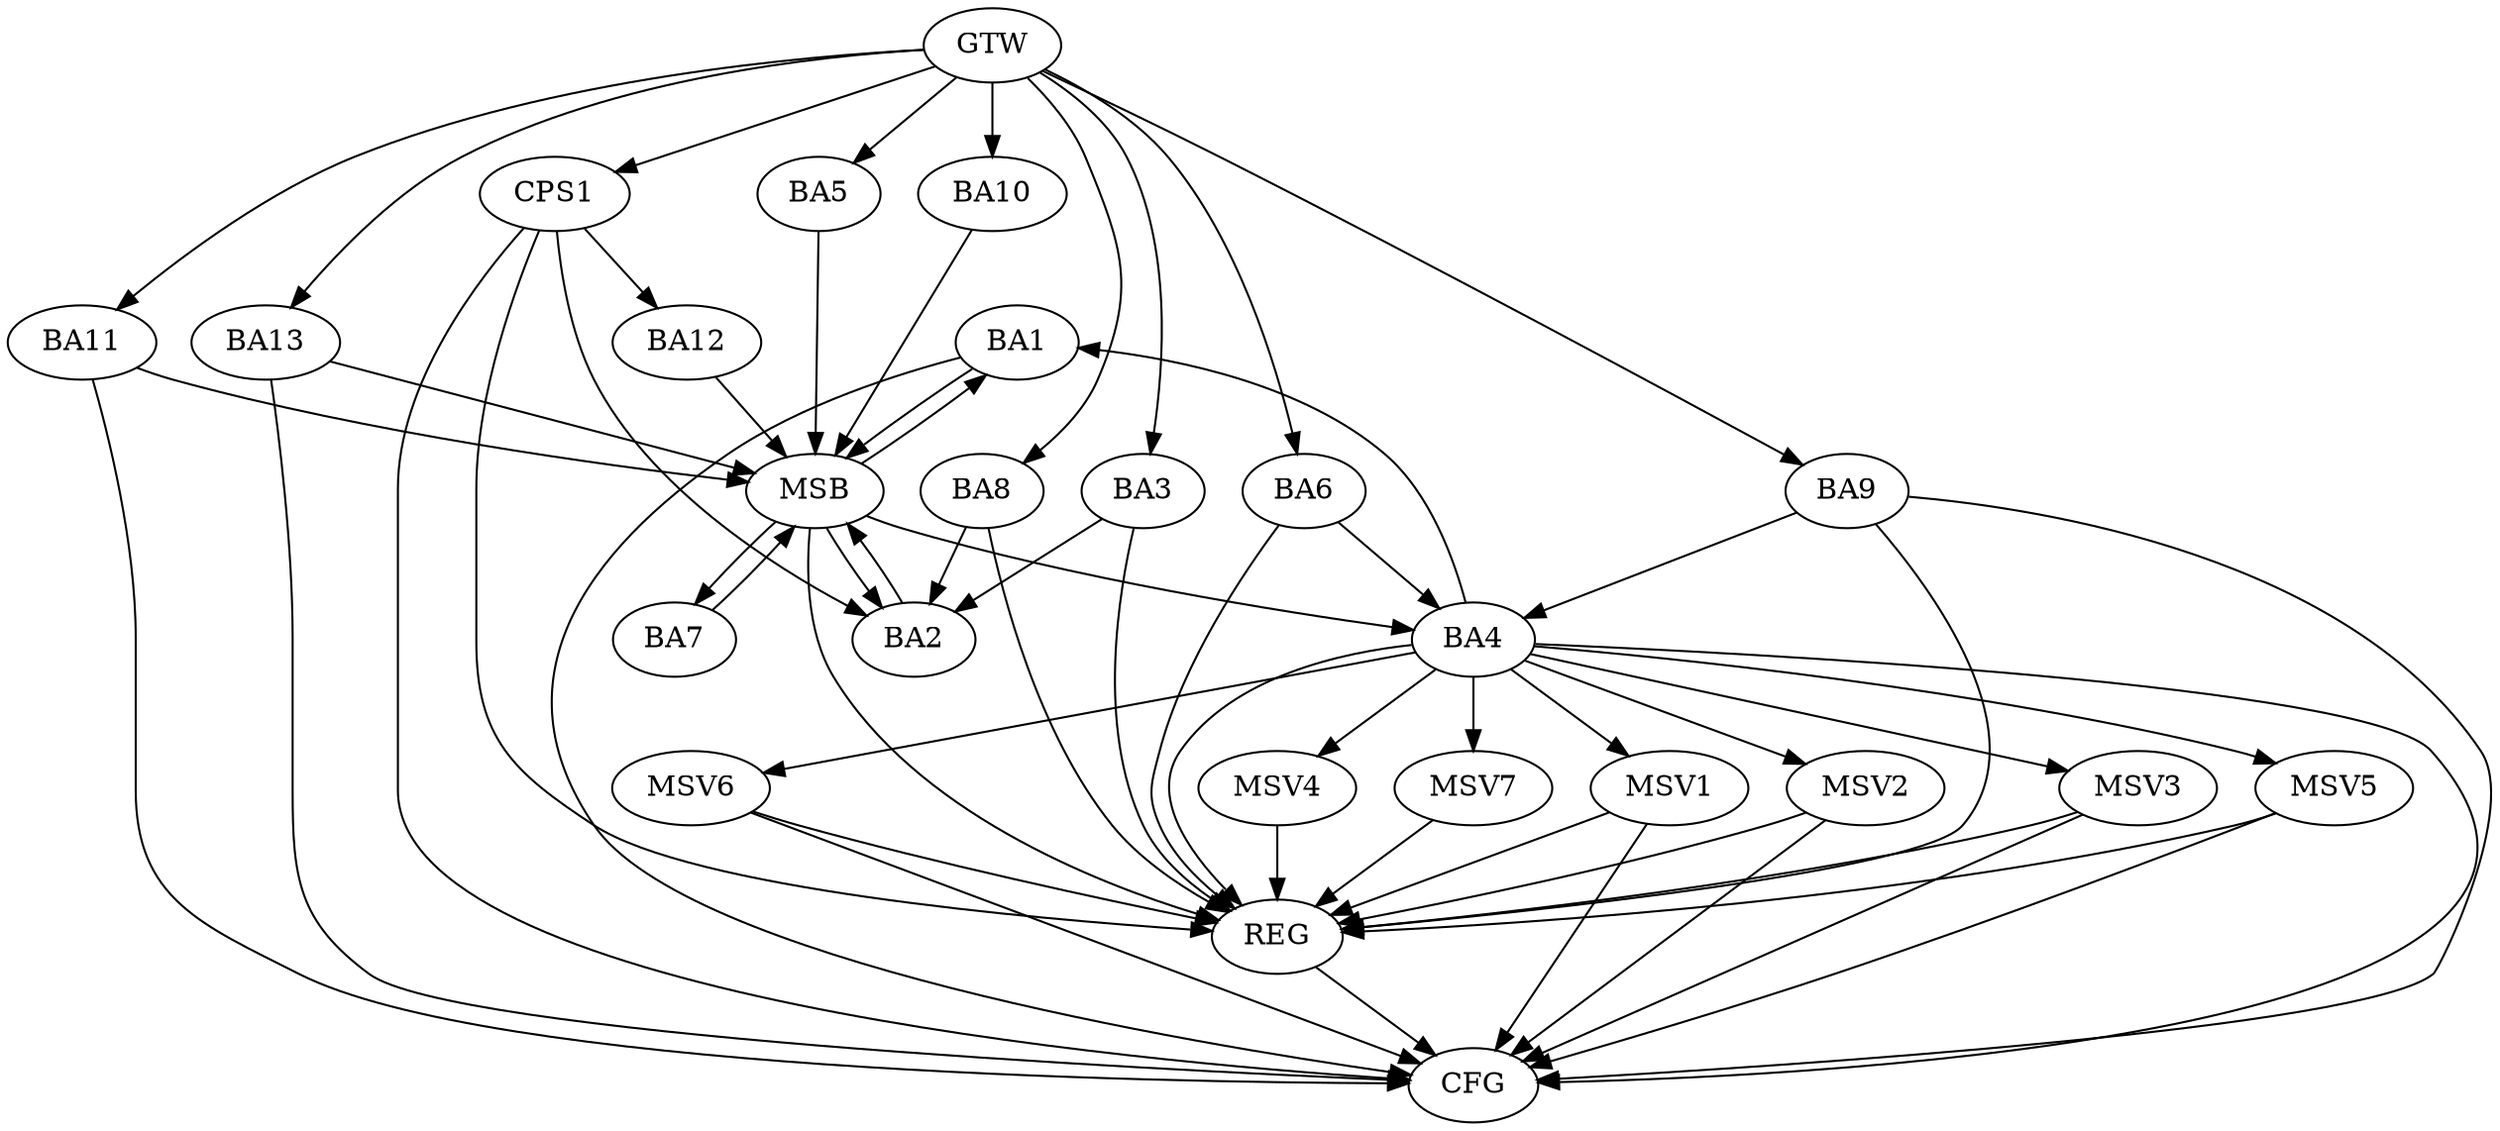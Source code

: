 strict digraph G {
  BA1 [ label="BA1" ];
  BA2 [ label="BA2" ];
  BA3 [ label="BA3" ];
  BA4 [ label="BA4" ];
  BA5 [ label="BA5" ];
  BA6 [ label="BA6" ];
  BA7 [ label="BA7" ];
  BA8 [ label="BA8" ];
  BA9 [ label="BA9" ];
  BA10 [ label="BA10" ];
  BA11 [ label="BA11" ];
  BA12 [ label="BA12" ];
  BA13 [ label="BA13" ];
  CPS1 [ label="CPS1" ];
  GTW [ label="GTW" ];
  REG [ label="REG" ];
  MSB [ label="MSB" ];
  CFG [ label="CFG" ];
  MSV1 [ label="MSV1" ];
  MSV2 [ label="MSV2" ];
  MSV3 [ label="MSV3" ];
  MSV4 [ label="MSV4" ];
  MSV5 [ label="MSV5" ];
  MSV6 [ label="MSV6" ];
  MSV7 [ label="MSV7" ];
  BA3 -> BA2;
  BA4 -> BA1;
  BA6 -> BA4;
  BA8 -> BA2;
  BA9 -> BA4;
  CPS1 -> BA2;
  CPS1 -> BA12;
  GTW -> BA3;
  GTW -> BA5;
  GTW -> BA6;
  GTW -> BA8;
  GTW -> BA9;
  GTW -> BA10;
  GTW -> BA11;
  GTW -> BA13;
  GTW -> CPS1;
  BA3 -> REG;
  BA4 -> REG;
  BA6 -> REG;
  BA8 -> REG;
  BA9 -> REG;
  CPS1 -> REG;
  BA1 -> MSB;
  MSB -> BA2;
  MSB -> REG;
  BA2 -> MSB;
  MSB -> BA1;
  BA5 -> MSB;
  MSB -> BA4;
  BA7 -> MSB;
  BA10 -> MSB;
  MSB -> BA7;
  BA11 -> MSB;
  BA12 -> MSB;
  BA13 -> MSB;
  CPS1 -> CFG;
  BA13 -> CFG;
  BA11 -> CFG;
  BA4 -> CFG;
  BA1 -> CFG;
  BA9 -> CFG;
  REG -> CFG;
  BA4 -> MSV1;
  MSV1 -> REG;
  MSV1 -> CFG;
  BA4 -> MSV2;
  MSV2 -> REG;
  MSV2 -> CFG;
  BA4 -> MSV3;
  MSV3 -> REG;
  MSV3 -> CFG;
  BA4 -> MSV4;
  MSV4 -> REG;
  BA4 -> MSV5;
  MSV5 -> REG;
  MSV5 -> CFG;
  BA4 -> MSV6;
  BA4 -> MSV7;
  MSV6 -> REG;
  MSV6 -> CFG;
  MSV7 -> REG;
}
